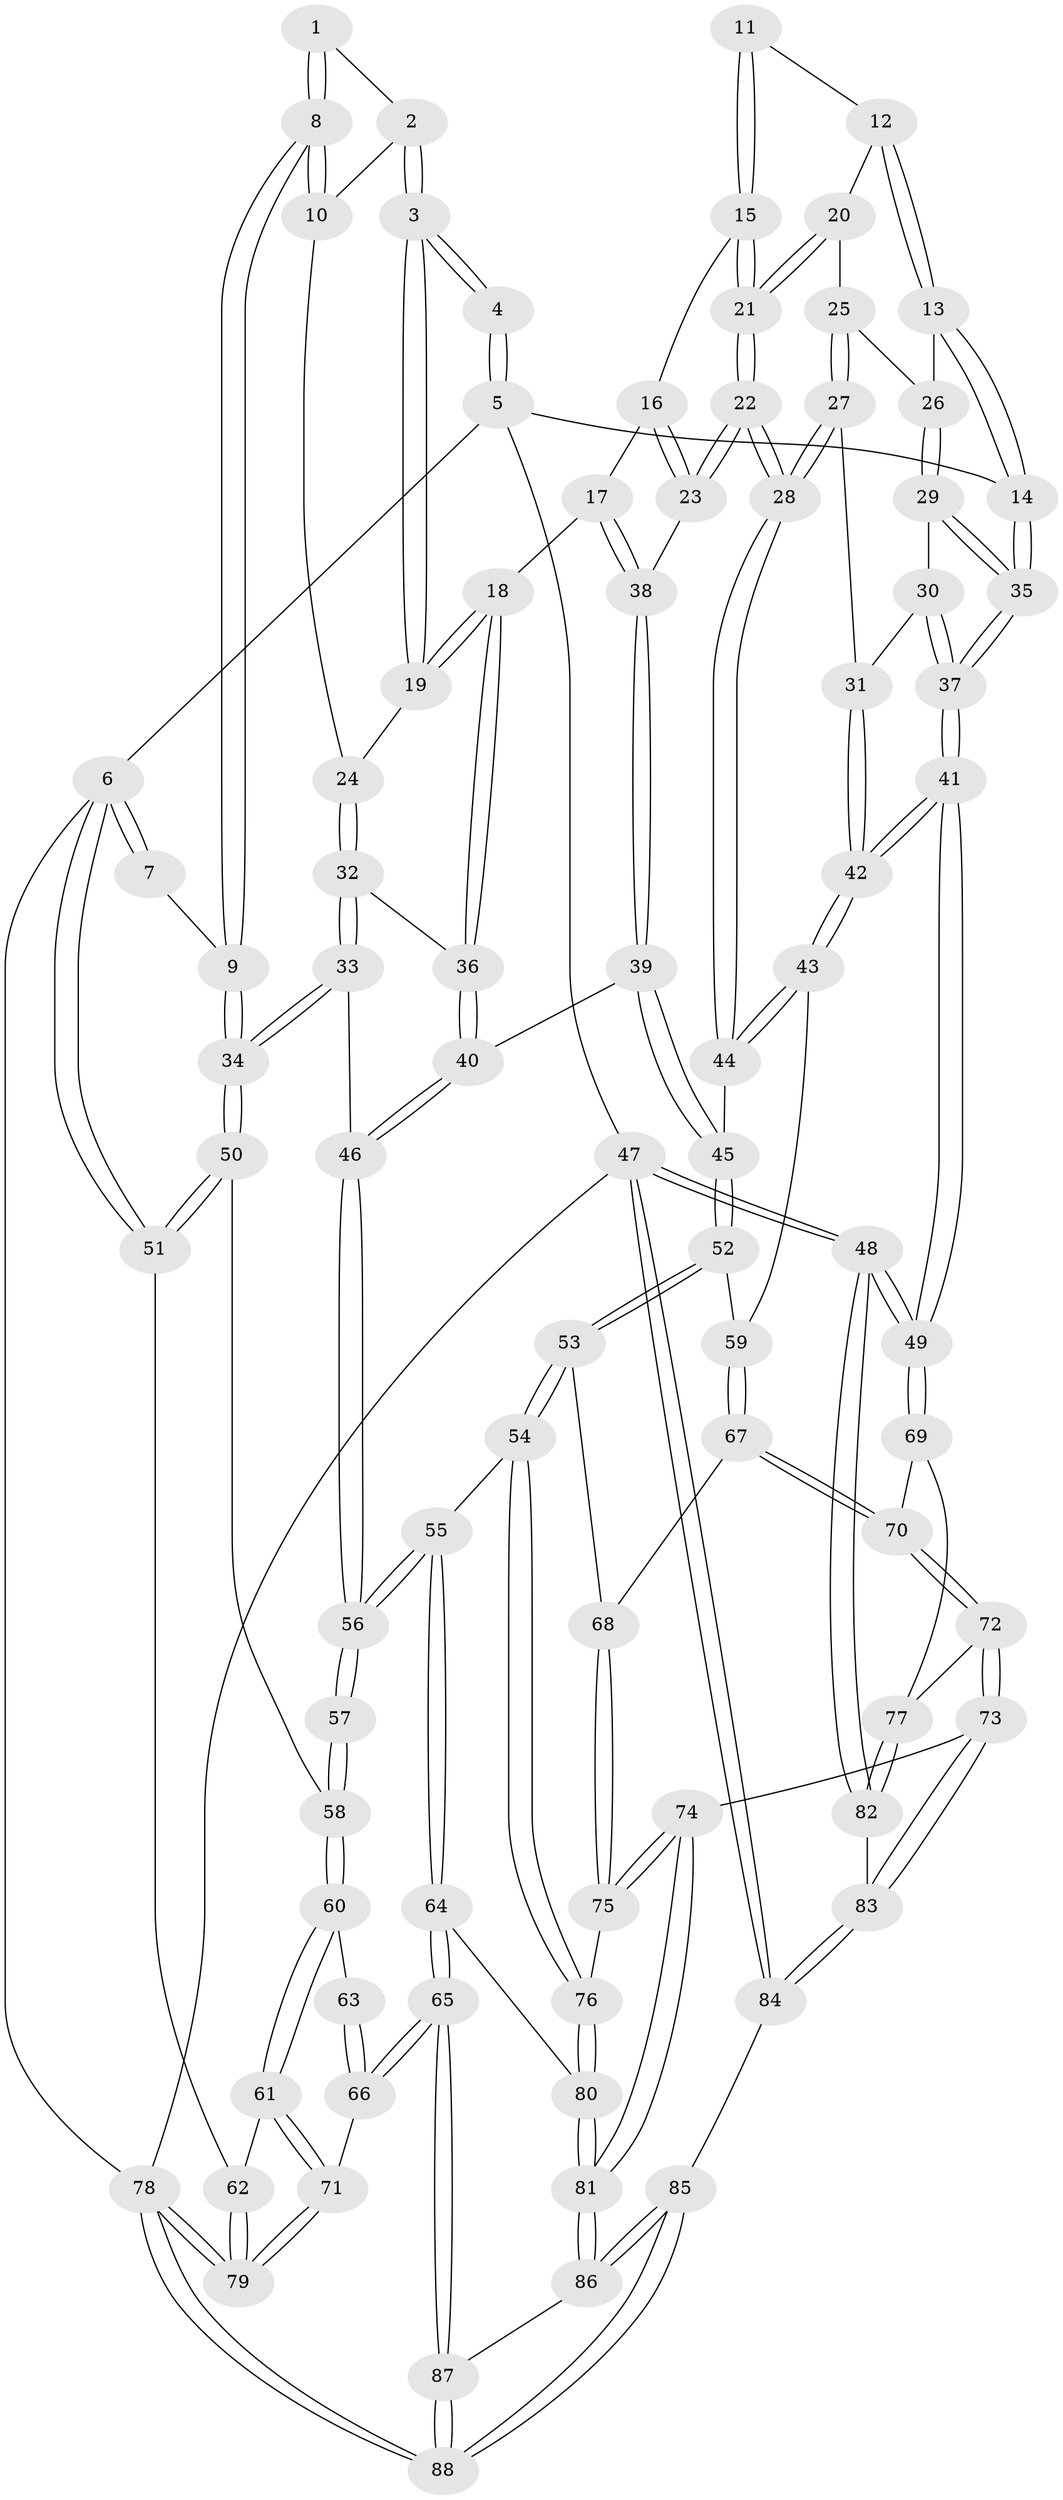 // Generated by graph-tools (version 1.1) at 2025/50/03/09/25 03:50:58]
// undirected, 88 vertices, 217 edges
graph export_dot {
graph [start="1"]
  node [color=gray90,style=filled];
  1 [pos="+0.15859166257866078+0"];
  2 [pos="+0.32698766899993753+0"];
  3 [pos="+0.5266778833372813+0"];
  4 [pos="+0.7164704788337193+0"];
  5 [pos="+1+0"];
  6 [pos="+0+0"];
  7 [pos="+0.018628810283110912+0"];
  8 [pos="+0.1651673400659405+0.13283142952831464"];
  9 [pos="+0.09357542432349615+0.23668395472097992"];
  10 [pos="+0.23924734976611742+0.060294253347269525"];
  11 [pos="+0.8117846253643826+0.04371427032360714"];
  12 [pos="+0.8224147808990375+0.05022854464878806"];
  13 [pos="+1+0"];
  14 [pos="+1+0"];
  15 [pos="+0.7990537748087074+0.06821108329662888"];
  16 [pos="+0.7951692794111793+0.07166490342776877"];
  17 [pos="+0.6802841980205883+0.1340297973434843"];
  18 [pos="+0.5425576934124459+0.01371607921569525"];
  19 [pos="+0.5267537316994989+0"];
  20 [pos="+0.8747095422092972+0.08965940479652987"];
  21 [pos="+0.8220038451632449+0.15436277555359162"];
  22 [pos="+0.8029206079456419+0.2055110410895221"];
  23 [pos="+0.7661111762718024+0.1861233033911226"];
  24 [pos="+0.3057250521023024+0.11388836664430921"];
  25 [pos="+0.9152153574276709+0.09177374528337635"];
  26 [pos="+0.9798285196001337+0.047769492972332045"];
  27 [pos="+0.9055807742648097+0.19704071377934593"];
  28 [pos="+0.8241413125050204+0.23419007438389566"];
  29 [pos="+0.9697274329502285+0.17032151151541347"];
  30 [pos="+0.9520255411397613+0.1851989611331866"];
  31 [pos="+0.9153805612258821+0.1993188207627019"];
  32 [pos="+0.30358361237980475+0.20962320030536036"];
  33 [pos="+0.17173271410342844+0.28091366932210343"];
  34 [pos="+0.08080621201721358+0.2872679531227207"];
  35 [pos="+1+0.20552873808746755"];
  36 [pos="+0.474943762568618+0.20489692926097264"];
  37 [pos="+1+0.37098887797844143"];
  38 [pos="+0.6991093770253821+0.16049419848169919"];
  39 [pos="+0.6314474493790982+0.35008827830661976"];
  40 [pos="+0.5000679586089514+0.2884690508649323"];
  41 [pos="+1+0.4842805076777495"];
  42 [pos="+1+0.4680222516806195"];
  43 [pos="+0.9599075033909473+0.438194432624978"];
  44 [pos="+0.8237667126737198+0.24207868223466186"];
  45 [pos="+0.665058887325843+0.3871191681706327"];
  46 [pos="+0.4027465297880249+0.4105646099026476"];
  47 [pos="+1+1"];
  48 [pos="+1+0.7698156891771503"];
  49 [pos="+1+0.5216534580386375"];
  50 [pos="+0.06752293199370478+0.2970418710895523"];
  51 [pos="+0+0.36702429683465004"];
  52 [pos="+0.6711799182250939+0.40687688548286155"];
  53 [pos="+0.553711198239047+0.5623993444357133"];
  54 [pos="+0.548151767197672+0.5653392749398382"];
  55 [pos="+0.4433212412250198+0.5773080037471118"];
  56 [pos="+0.40277301059629517+0.5048914002745117"];
  57 [pos="+0.3294107924814303+0.5018895953438313"];
  58 [pos="+0.28088617694058915+0.4852496788800151"];
  59 [pos="+0.804412535877111+0.4803980441682781"];
  60 [pos="+0.14217642941173655+0.5662763707382407"];
  61 [pos="+0.10455624036019961+0.5796296914299307"];
  62 [pos="+0+0.3964440811299097"];
  63 [pos="+0.26394166114575374+0.5475814439538735"];
  64 [pos="+0.3955199799438205+0.6776109800792498"];
  65 [pos="+0.29643020522579483+0.7686025222486461"];
  66 [pos="+0.2730765546396397+0.7559625381709226"];
  67 [pos="+0.7781097999291787+0.5932219179428945"];
  68 [pos="+0.6982607437473254+0.6204036132912963"];
  69 [pos="+0.9058490800382387+0.6465412820879795"];
  70 [pos="+0.7813555137924844+0.599087661396533"];
  71 [pos="+0.17543953566357445+0.7102776517770136"];
  72 [pos="+0.7988261364431954+0.7304300219709029"];
  73 [pos="+0.7436550343081412+0.7671307024460444"];
  74 [pos="+0.7378460670887506+0.7695062202115899"];
  75 [pos="+0.6884403375292801+0.6700653597681638"];
  76 [pos="+0.6120403822108132+0.7071747303222801"];
  77 [pos="+0.8461440943624311+0.739780455640234"];
  78 [pos="+0+1"];
  79 [pos="+0+1"];
  80 [pos="+0.6066973569313554+0.8033652948346407"];
  81 [pos="+0.6405193919227041+0.8644407765973361"];
  82 [pos="+0.9369614697926503+0.8171252417021303"];
  83 [pos="+0.8712010873080708+0.8832137054933232"];
  84 [pos="+0.7307294240267513+1"];
  85 [pos="+0.6404333725774604+1"];
  86 [pos="+0.6245727304177889+1"];
  87 [pos="+0.2987047411581414+0.7843274529983203"];
  88 [pos="+0.08539359162290854+1"];
  1 -- 2;
  1 -- 8;
  1 -- 8;
  2 -- 3;
  2 -- 3;
  2 -- 10;
  3 -- 4;
  3 -- 4;
  3 -- 19;
  3 -- 19;
  4 -- 5;
  4 -- 5;
  5 -- 6;
  5 -- 14;
  5 -- 47;
  6 -- 7;
  6 -- 7;
  6 -- 51;
  6 -- 51;
  6 -- 78;
  7 -- 9;
  8 -- 9;
  8 -- 9;
  8 -- 10;
  8 -- 10;
  9 -- 34;
  9 -- 34;
  10 -- 24;
  11 -- 12;
  11 -- 15;
  11 -- 15;
  12 -- 13;
  12 -- 13;
  12 -- 20;
  13 -- 14;
  13 -- 14;
  13 -- 26;
  14 -- 35;
  14 -- 35;
  15 -- 16;
  15 -- 21;
  15 -- 21;
  16 -- 17;
  16 -- 23;
  16 -- 23;
  17 -- 18;
  17 -- 38;
  17 -- 38;
  18 -- 19;
  18 -- 19;
  18 -- 36;
  18 -- 36;
  19 -- 24;
  20 -- 21;
  20 -- 21;
  20 -- 25;
  21 -- 22;
  21 -- 22;
  22 -- 23;
  22 -- 23;
  22 -- 28;
  22 -- 28;
  23 -- 38;
  24 -- 32;
  24 -- 32;
  25 -- 26;
  25 -- 27;
  25 -- 27;
  26 -- 29;
  26 -- 29;
  27 -- 28;
  27 -- 28;
  27 -- 31;
  28 -- 44;
  28 -- 44;
  29 -- 30;
  29 -- 35;
  29 -- 35;
  30 -- 31;
  30 -- 37;
  30 -- 37;
  31 -- 42;
  31 -- 42;
  32 -- 33;
  32 -- 33;
  32 -- 36;
  33 -- 34;
  33 -- 34;
  33 -- 46;
  34 -- 50;
  34 -- 50;
  35 -- 37;
  35 -- 37;
  36 -- 40;
  36 -- 40;
  37 -- 41;
  37 -- 41;
  38 -- 39;
  38 -- 39;
  39 -- 40;
  39 -- 45;
  39 -- 45;
  40 -- 46;
  40 -- 46;
  41 -- 42;
  41 -- 42;
  41 -- 49;
  41 -- 49;
  42 -- 43;
  42 -- 43;
  43 -- 44;
  43 -- 44;
  43 -- 59;
  44 -- 45;
  45 -- 52;
  45 -- 52;
  46 -- 56;
  46 -- 56;
  47 -- 48;
  47 -- 48;
  47 -- 84;
  47 -- 84;
  47 -- 78;
  48 -- 49;
  48 -- 49;
  48 -- 82;
  48 -- 82;
  49 -- 69;
  49 -- 69;
  50 -- 51;
  50 -- 51;
  50 -- 58;
  51 -- 62;
  52 -- 53;
  52 -- 53;
  52 -- 59;
  53 -- 54;
  53 -- 54;
  53 -- 68;
  54 -- 55;
  54 -- 76;
  54 -- 76;
  55 -- 56;
  55 -- 56;
  55 -- 64;
  55 -- 64;
  56 -- 57;
  56 -- 57;
  57 -- 58;
  57 -- 58;
  58 -- 60;
  58 -- 60;
  59 -- 67;
  59 -- 67;
  60 -- 61;
  60 -- 61;
  60 -- 63;
  61 -- 62;
  61 -- 71;
  61 -- 71;
  62 -- 79;
  62 -- 79;
  63 -- 66;
  63 -- 66;
  64 -- 65;
  64 -- 65;
  64 -- 80;
  65 -- 66;
  65 -- 66;
  65 -- 87;
  65 -- 87;
  66 -- 71;
  67 -- 68;
  67 -- 70;
  67 -- 70;
  68 -- 75;
  68 -- 75;
  69 -- 70;
  69 -- 77;
  70 -- 72;
  70 -- 72;
  71 -- 79;
  71 -- 79;
  72 -- 73;
  72 -- 73;
  72 -- 77;
  73 -- 74;
  73 -- 83;
  73 -- 83;
  74 -- 75;
  74 -- 75;
  74 -- 81;
  74 -- 81;
  75 -- 76;
  76 -- 80;
  76 -- 80;
  77 -- 82;
  77 -- 82;
  78 -- 79;
  78 -- 79;
  78 -- 88;
  78 -- 88;
  80 -- 81;
  80 -- 81;
  81 -- 86;
  81 -- 86;
  82 -- 83;
  83 -- 84;
  83 -- 84;
  84 -- 85;
  85 -- 86;
  85 -- 86;
  85 -- 88;
  85 -- 88;
  86 -- 87;
  87 -- 88;
  87 -- 88;
}
